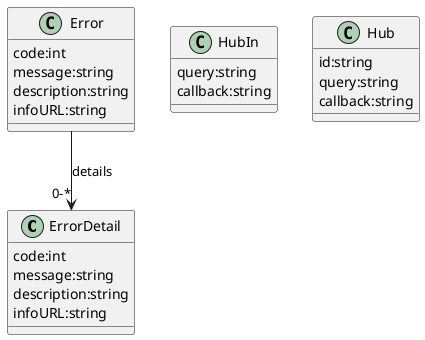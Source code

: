 @startuml


class ErrorDetail {
   code:int
   message:string
   description:string
   infoURL:string
}

class Error {
   code:int
   message:string
   description:string
   infoURL:string
}
   Error --> "0-*" ErrorDetail : details

class HubIn {
   query:string
   callback:string
}

class Hub {
   id:string
   query:string
   callback:string
}

@enduml